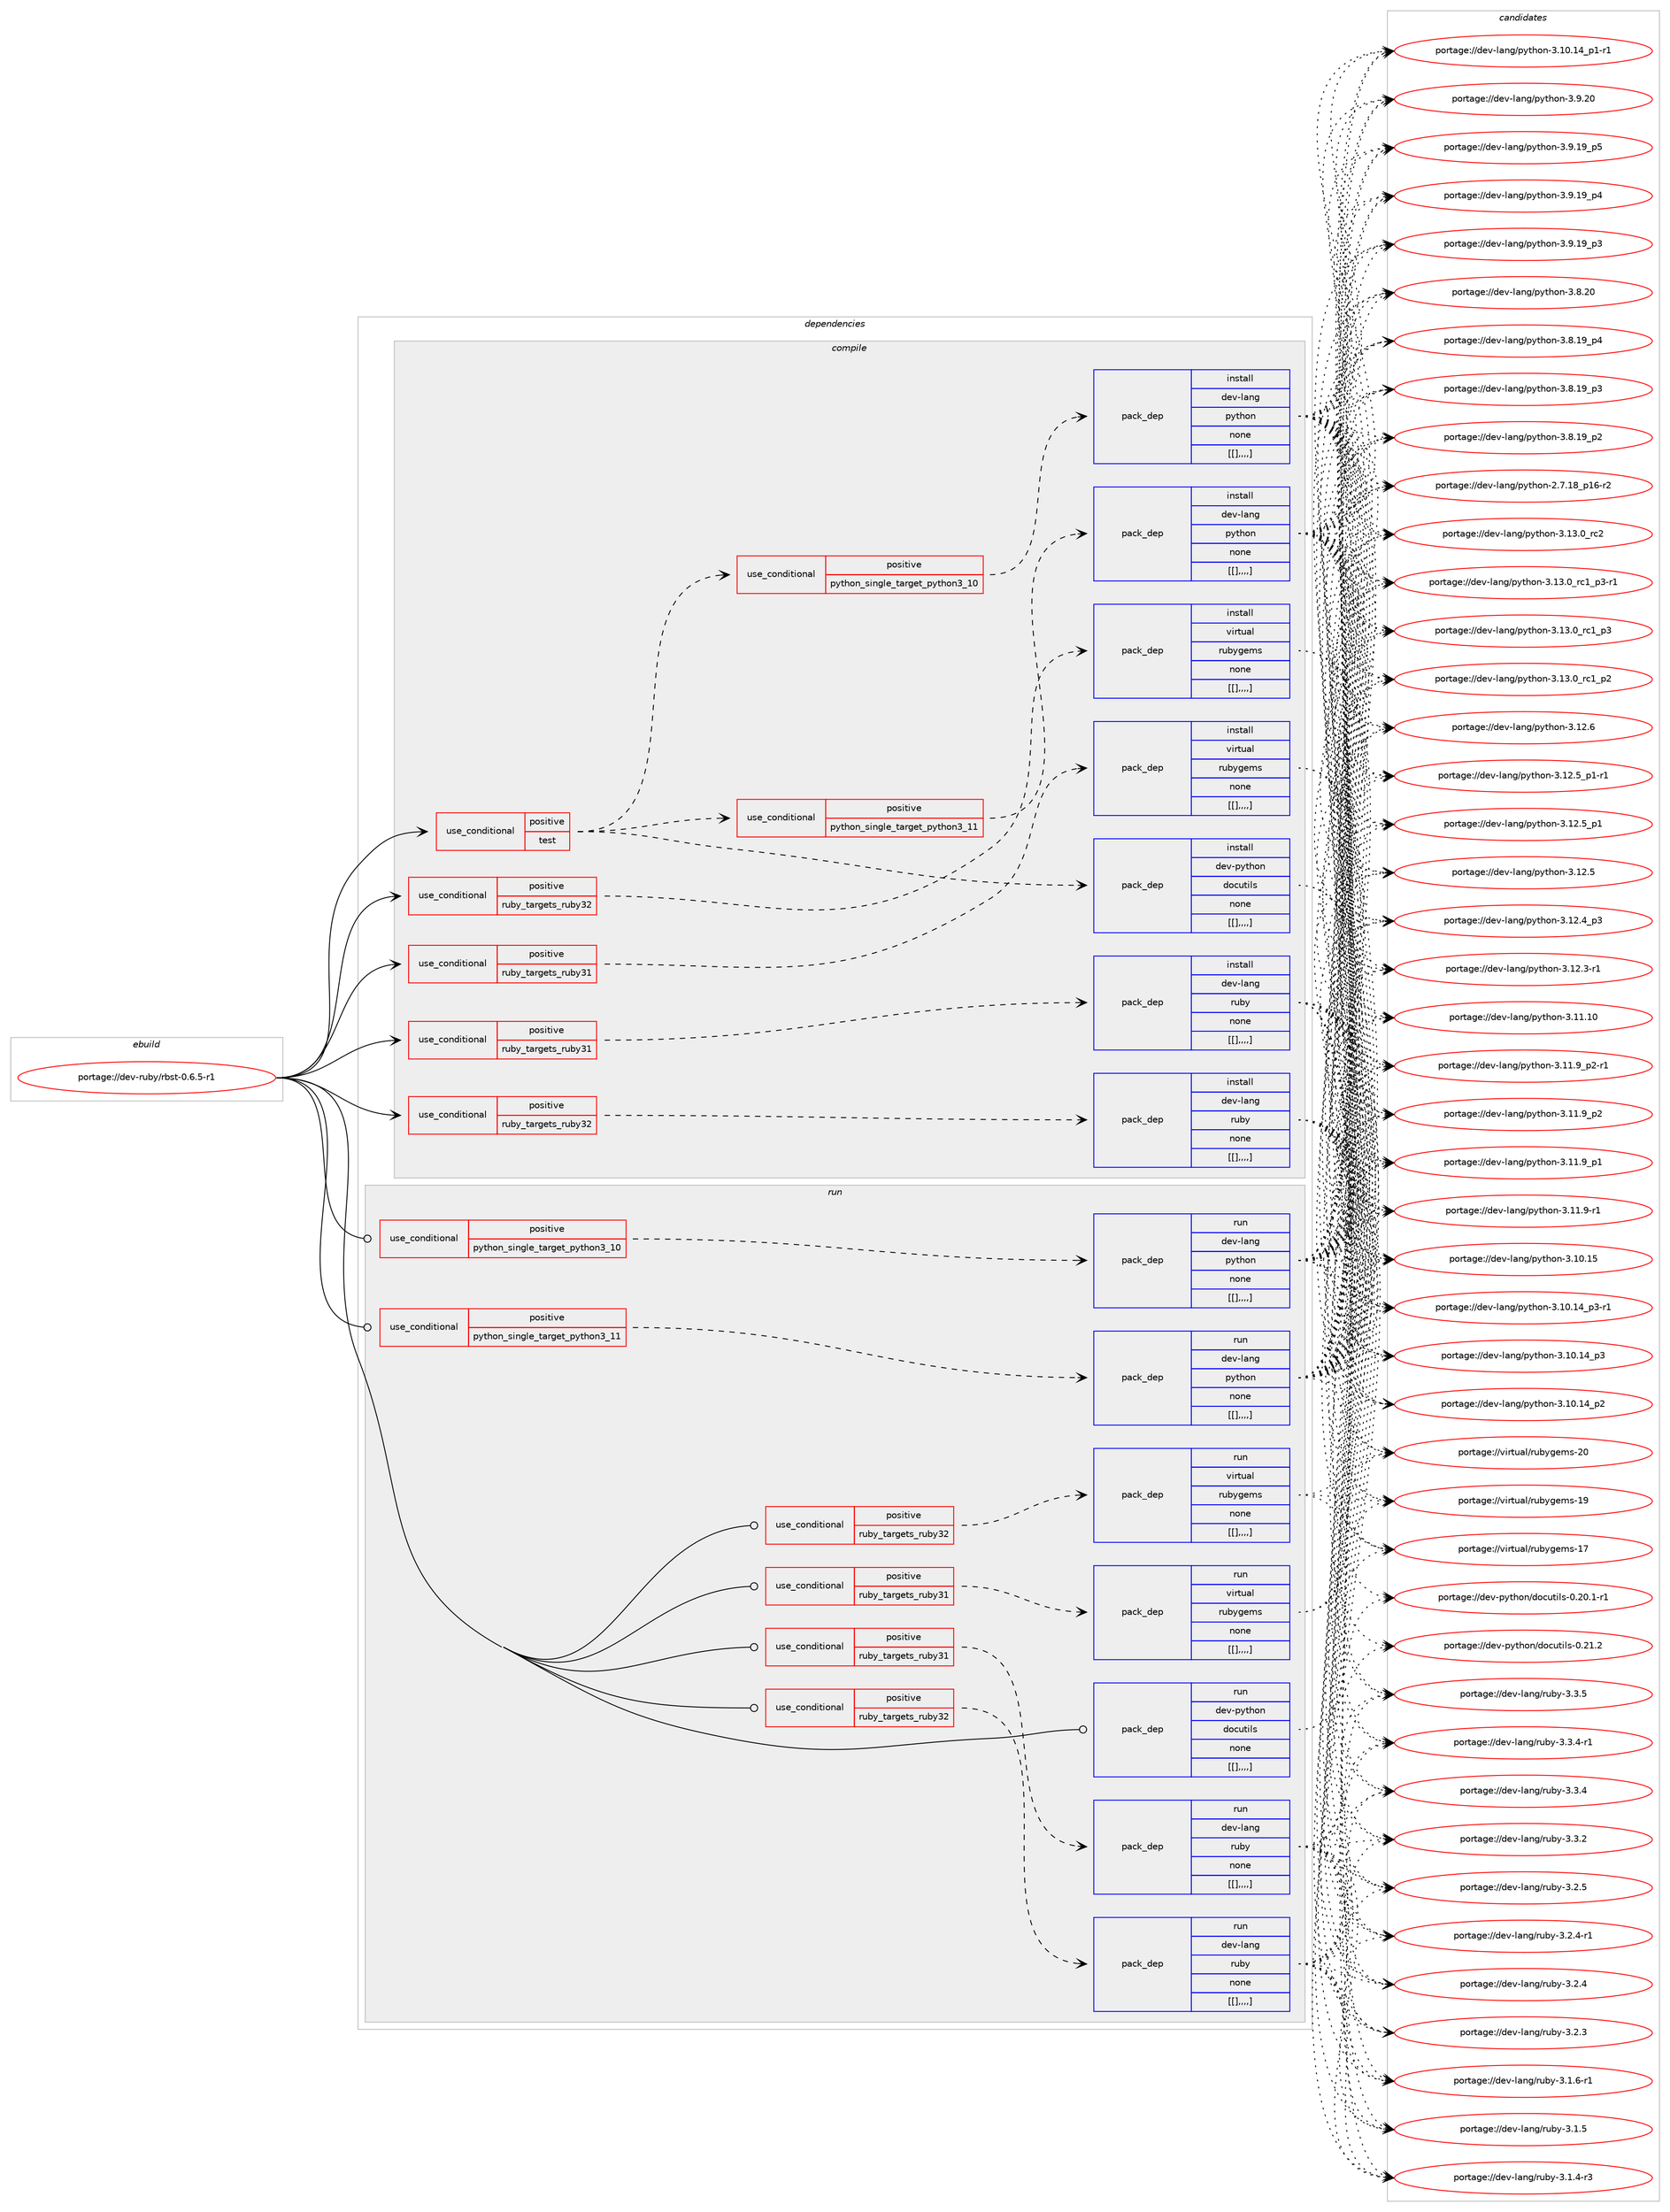 digraph prolog {

# *************
# Graph options
# *************

newrank=true;
concentrate=true;
compound=true;
graph [rankdir=LR,fontname=Helvetica,fontsize=10,ranksep=1.5];#, ranksep=2.5, nodesep=0.2];
edge  [arrowhead=vee];
node  [fontname=Helvetica,fontsize=10];

# **********
# The ebuild
# **********

subgraph cluster_leftcol {
color=gray;
label=<<i>ebuild</i>>;
id [label="portage://dev-ruby/rbst-0.6.5-r1", color=red, width=4, href="../dev-ruby/rbst-0.6.5-r1.svg"];
}

# ****************
# The dependencies
# ****************

subgraph cluster_midcol {
color=gray;
label=<<i>dependencies</i>>;
subgraph cluster_compile {
fillcolor="#eeeeee";
style=filled;
label=<<i>compile</i>>;
subgraph cond55450 {
dependency200690 [label=<<TABLE BORDER="0" CELLBORDER="1" CELLSPACING="0" CELLPADDING="4"><TR><TD ROWSPAN="3" CELLPADDING="10">use_conditional</TD></TR><TR><TD>positive</TD></TR><TR><TD>ruby_targets_ruby31</TD></TR></TABLE>>, shape=none, color=red];
subgraph pack143890 {
dependency200691 [label=<<TABLE BORDER="0" CELLBORDER="1" CELLSPACING="0" CELLPADDING="4" WIDTH="220"><TR><TD ROWSPAN="6" CELLPADDING="30">pack_dep</TD></TR><TR><TD WIDTH="110">install</TD></TR><TR><TD>dev-lang</TD></TR><TR><TD>ruby</TD></TR><TR><TD>none</TD></TR><TR><TD>[[],,,,]</TD></TR></TABLE>>, shape=none, color=blue];
}
dependency200690:e -> dependency200691:w [weight=20,style="dashed",arrowhead="vee"];
}
id:e -> dependency200690:w [weight=20,style="solid",arrowhead="vee"];
subgraph cond55451 {
dependency200692 [label=<<TABLE BORDER="0" CELLBORDER="1" CELLSPACING="0" CELLPADDING="4"><TR><TD ROWSPAN="3" CELLPADDING="10">use_conditional</TD></TR><TR><TD>positive</TD></TR><TR><TD>ruby_targets_ruby31</TD></TR></TABLE>>, shape=none, color=red];
subgraph pack143891 {
dependency200693 [label=<<TABLE BORDER="0" CELLBORDER="1" CELLSPACING="0" CELLPADDING="4" WIDTH="220"><TR><TD ROWSPAN="6" CELLPADDING="30">pack_dep</TD></TR><TR><TD WIDTH="110">install</TD></TR><TR><TD>virtual</TD></TR><TR><TD>rubygems</TD></TR><TR><TD>none</TD></TR><TR><TD>[[],,,,]</TD></TR></TABLE>>, shape=none, color=blue];
}
dependency200692:e -> dependency200693:w [weight=20,style="dashed",arrowhead="vee"];
}
id:e -> dependency200692:w [weight=20,style="solid",arrowhead="vee"];
subgraph cond55452 {
dependency200694 [label=<<TABLE BORDER="0" CELLBORDER="1" CELLSPACING="0" CELLPADDING="4"><TR><TD ROWSPAN="3" CELLPADDING="10">use_conditional</TD></TR><TR><TD>positive</TD></TR><TR><TD>ruby_targets_ruby32</TD></TR></TABLE>>, shape=none, color=red];
subgraph pack143892 {
dependency200695 [label=<<TABLE BORDER="0" CELLBORDER="1" CELLSPACING="0" CELLPADDING="4" WIDTH="220"><TR><TD ROWSPAN="6" CELLPADDING="30">pack_dep</TD></TR><TR><TD WIDTH="110">install</TD></TR><TR><TD>dev-lang</TD></TR><TR><TD>ruby</TD></TR><TR><TD>none</TD></TR><TR><TD>[[],,,,]</TD></TR></TABLE>>, shape=none, color=blue];
}
dependency200694:e -> dependency200695:w [weight=20,style="dashed",arrowhead="vee"];
}
id:e -> dependency200694:w [weight=20,style="solid",arrowhead="vee"];
subgraph cond55453 {
dependency200696 [label=<<TABLE BORDER="0" CELLBORDER="1" CELLSPACING="0" CELLPADDING="4"><TR><TD ROWSPAN="3" CELLPADDING="10">use_conditional</TD></TR><TR><TD>positive</TD></TR><TR><TD>ruby_targets_ruby32</TD></TR></TABLE>>, shape=none, color=red];
subgraph pack143893 {
dependency200697 [label=<<TABLE BORDER="0" CELLBORDER="1" CELLSPACING="0" CELLPADDING="4" WIDTH="220"><TR><TD ROWSPAN="6" CELLPADDING="30">pack_dep</TD></TR><TR><TD WIDTH="110">install</TD></TR><TR><TD>virtual</TD></TR><TR><TD>rubygems</TD></TR><TR><TD>none</TD></TR><TR><TD>[[],,,,]</TD></TR></TABLE>>, shape=none, color=blue];
}
dependency200696:e -> dependency200697:w [weight=20,style="dashed",arrowhead="vee"];
}
id:e -> dependency200696:w [weight=20,style="solid",arrowhead="vee"];
subgraph cond55454 {
dependency200698 [label=<<TABLE BORDER="0" CELLBORDER="1" CELLSPACING="0" CELLPADDING="4"><TR><TD ROWSPAN="3" CELLPADDING="10">use_conditional</TD></TR><TR><TD>positive</TD></TR><TR><TD>test</TD></TR></TABLE>>, shape=none, color=red];
subgraph pack143894 {
dependency200699 [label=<<TABLE BORDER="0" CELLBORDER="1" CELLSPACING="0" CELLPADDING="4" WIDTH="220"><TR><TD ROWSPAN="6" CELLPADDING="30">pack_dep</TD></TR><TR><TD WIDTH="110">install</TD></TR><TR><TD>dev-python</TD></TR><TR><TD>docutils</TD></TR><TR><TD>none</TD></TR><TR><TD>[[],,,,]</TD></TR></TABLE>>, shape=none, color=blue];
}
dependency200698:e -> dependency200699:w [weight=20,style="dashed",arrowhead="vee"];
subgraph cond55455 {
dependency200700 [label=<<TABLE BORDER="0" CELLBORDER="1" CELLSPACING="0" CELLPADDING="4"><TR><TD ROWSPAN="3" CELLPADDING="10">use_conditional</TD></TR><TR><TD>positive</TD></TR><TR><TD>python_single_target_python3_10</TD></TR></TABLE>>, shape=none, color=red];
subgraph pack143895 {
dependency200701 [label=<<TABLE BORDER="0" CELLBORDER="1" CELLSPACING="0" CELLPADDING="4" WIDTH="220"><TR><TD ROWSPAN="6" CELLPADDING="30">pack_dep</TD></TR><TR><TD WIDTH="110">install</TD></TR><TR><TD>dev-lang</TD></TR><TR><TD>python</TD></TR><TR><TD>none</TD></TR><TR><TD>[[],,,,]</TD></TR></TABLE>>, shape=none, color=blue];
}
dependency200700:e -> dependency200701:w [weight=20,style="dashed",arrowhead="vee"];
}
dependency200698:e -> dependency200700:w [weight=20,style="dashed",arrowhead="vee"];
subgraph cond55456 {
dependency200702 [label=<<TABLE BORDER="0" CELLBORDER="1" CELLSPACING="0" CELLPADDING="4"><TR><TD ROWSPAN="3" CELLPADDING="10">use_conditional</TD></TR><TR><TD>positive</TD></TR><TR><TD>python_single_target_python3_11</TD></TR></TABLE>>, shape=none, color=red];
subgraph pack143896 {
dependency200703 [label=<<TABLE BORDER="0" CELLBORDER="1" CELLSPACING="0" CELLPADDING="4" WIDTH="220"><TR><TD ROWSPAN="6" CELLPADDING="30">pack_dep</TD></TR><TR><TD WIDTH="110">install</TD></TR><TR><TD>dev-lang</TD></TR><TR><TD>python</TD></TR><TR><TD>none</TD></TR><TR><TD>[[],,,,]</TD></TR></TABLE>>, shape=none, color=blue];
}
dependency200702:e -> dependency200703:w [weight=20,style="dashed",arrowhead="vee"];
}
dependency200698:e -> dependency200702:w [weight=20,style="dashed",arrowhead="vee"];
}
id:e -> dependency200698:w [weight=20,style="solid",arrowhead="vee"];
}
subgraph cluster_compileandrun {
fillcolor="#eeeeee";
style=filled;
label=<<i>compile and run</i>>;
}
subgraph cluster_run {
fillcolor="#eeeeee";
style=filled;
label=<<i>run</i>>;
subgraph cond55457 {
dependency200704 [label=<<TABLE BORDER="0" CELLBORDER="1" CELLSPACING="0" CELLPADDING="4"><TR><TD ROWSPAN="3" CELLPADDING="10">use_conditional</TD></TR><TR><TD>positive</TD></TR><TR><TD>python_single_target_python3_10</TD></TR></TABLE>>, shape=none, color=red];
subgraph pack143897 {
dependency200705 [label=<<TABLE BORDER="0" CELLBORDER="1" CELLSPACING="0" CELLPADDING="4" WIDTH="220"><TR><TD ROWSPAN="6" CELLPADDING="30">pack_dep</TD></TR><TR><TD WIDTH="110">run</TD></TR><TR><TD>dev-lang</TD></TR><TR><TD>python</TD></TR><TR><TD>none</TD></TR><TR><TD>[[],,,,]</TD></TR></TABLE>>, shape=none, color=blue];
}
dependency200704:e -> dependency200705:w [weight=20,style="dashed",arrowhead="vee"];
}
id:e -> dependency200704:w [weight=20,style="solid",arrowhead="odot"];
subgraph cond55458 {
dependency200706 [label=<<TABLE BORDER="0" CELLBORDER="1" CELLSPACING="0" CELLPADDING="4"><TR><TD ROWSPAN="3" CELLPADDING="10">use_conditional</TD></TR><TR><TD>positive</TD></TR><TR><TD>python_single_target_python3_11</TD></TR></TABLE>>, shape=none, color=red];
subgraph pack143898 {
dependency200707 [label=<<TABLE BORDER="0" CELLBORDER="1" CELLSPACING="0" CELLPADDING="4" WIDTH="220"><TR><TD ROWSPAN="6" CELLPADDING="30">pack_dep</TD></TR><TR><TD WIDTH="110">run</TD></TR><TR><TD>dev-lang</TD></TR><TR><TD>python</TD></TR><TR><TD>none</TD></TR><TR><TD>[[],,,,]</TD></TR></TABLE>>, shape=none, color=blue];
}
dependency200706:e -> dependency200707:w [weight=20,style="dashed",arrowhead="vee"];
}
id:e -> dependency200706:w [weight=20,style="solid",arrowhead="odot"];
subgraph cond55459 {
dependency200708 [label=<<TABLE BORDER="0" CELLBORDER="1" CELLSPACING="0" CELLPADDING="4"><TR><TD ROWSPAN="3" CELLPADDING="10">use_conditional</TD></TR><TR><TD>positive</TD></TR><TR><TD>ruby_targets_ruby31</TD></TR></TABLE>>, shape=none, color=red];
subgraph pack143899 {
dependency200709 [label=<<TABLE BORDER="0" CELLBORDER="1" CELLSPACING="0" CELLPADDING="4" WIDTH="220"><TR><TD ROWSPAN="6" CELLPADDING="30">pack_dep</TD></TR><TR><TD WIDTH="110">run</TD></TR><TR><TD>dev-lang</TD></TR><TR><TD>ruby</TD></TR><TR><TD>none</TD></TR><TR><TD>[[],,,,]</TD></TR></TABLE>>, shape=none, color=blue];
}
dependency200708:e -> dependency200709:w [weight=20,style="dashed",arrowhead="vee"];
}
id:e -> dependency200708:w [weight=20,style="solid",arrowhead="odot"];
subgraph cond55460 {
dependency200710 [label=<<TABLE BORDER="0" CELLBORDER="1" CELLSPACING="0" CELLPADDING="4"><TR><TD ROWSPAN="3" CELLPADDING="10">use_conditional</TD></TR><TR><TD>positive</TD></TR><TR><TD>ruby_targets_ruby31</TD></TR></TABLE>>, shape=none, color=red];
subgraph pack143900 {
dependency200711 [label=<<TABLE BORDER="0" CELLBORDER="1" CELLSPACING="0" CELLPADDING="4" WIDTH="220"><TR><TD ROWSPAN="6" CELLPADDING="30">pack_dep</TD></TR><TR><TD WIDTH="110">run</TD></TR><TR><TD>virtual</TD></TR><TR><TD>rubygems</TD></TR><TR><TD>none</TD></TR><TR><TD>[[],,,,]</TD></TR></TABLE>>, shape=none, color=blue];
}
dependency200710:e -> dependency200711:w [weight=20,style="dashed",arrowhead="vee"];
}
id:e -> dependency200710:w [weight=20,style="solid",arrowhead="odot"];
subgraph cond55461 {
dependency200712 [label=<<TABLE BORDER="0" CELLBORDER="1" CELLSPACING="0" CELLPADDING="4"><TR><TD ROWSPAN="3" CELLPADDING="10">use_conditional</TD></TR><TR><TD>positive</TD></TR><TR><TD>ruby_targets_ruby32</TD></TR></TABLE>>, shape=none, color=red];
subgraph pack143901 {
dependency200713 [label=<<TABLE BORDER="0" CELLBORDER="1" CELLSPACING="0" CELLPADDING="4" WIDTH="220"><TR><TD ROWSPAN="6" CELLPADDING="30">pack_dep</TD></TR><TR><TD WIDTH="110">run</TD></TR><TR><TD>dev-lang</TD></TR><TR><TD>ruby</TD></TR><TR><TD>none</TD></TR><TR><TD>[[],,,,]</TD></TR></TABLE>>, shape=none, color=blue];
}
dependency200712:e -> dependency200713:w [weight=20,style="dashed",arrowhead="vee"];
}
id:e -> dependency200712:w [weight=20,style="solid",arrowhead="odot"];
subgraph cond55462 {
dependency200714 [label=<<TABLE BORDER="0" CELLBORDER="1" CELLSPACING="0" CELLPADDING="4"><TR><TD ROWSPAN="3" CELLPADDING="10">use_conditional</TD></TR><TR><TD>positive</TD></TR><TR><TD>ruby_targets_ruby32</TD></TR></TABLE>>, shape=none, color=red];
subgraph pack143902 {
dependency200715 [label=<<TABLE BORDER="0" CELLBORDER="1" CELLSPACING="0" CELLPADDING="4" WIDTH="220"><TR><TD ROWSPAN="6" CELLPADDING="30">pack_dep</TD></TR><TR><TD WIDTH="110">run</TD></TR><TR><TD>virtual</TD></TR><TR><TD>rubygems</TD></TR><TR><TD>none</TD></TR><TR><TD>[[],,,,]</TD></TR></TABLE>>, shape=none, color=blue];
}
dependency200714:e -> dependency200715:w [weight=20,style="dashed",arrowhead="vee"];
}
id:e -> dependency200714:w [weight=20,style="solid",arrowhead="odot"];
subgraph pack143903 {
dependency200716 [label=<<TABLE BORDER="0" CELLBORDER="1" CELLSPACING="0" CELLPADDING="4" WIDTH="220"><TR><TD ROWSPAN="6" CELLPADDING="30">pack_dep</TD></TR><TR><TD WIDTH="110">run</TD></TR><TR><TD>dev-python</TD></TR><TR><TD>docutils</TD></TR><TR><TD>none</TD></TR><TR><TD>[[],,,,]</TD></TR></TABLE>>, shape=none, color=blue];
}
id:e -> dependency200716:w [weight=20,style="solid",arrowhead="odot"];
}
}

# **************
# The candidates
# **************

subgraph cluster_choices {
rank=same;
color=gray;
label=<<i>candidates</i>>;

subgraph choice143890 {
color=black;
nodesep=1;
choice10010111845108971101034711411798121455146514653 [label="portage://dev-lang/ruby-3.3.5", color=red, width=4,href="../dev-lang/ruby-3.3.5.svg"];
choice100101118451089711010347114117981214551465146524511449 [label="portage://dev-lang/ruby-3.3.4-r1", color=red, width=4,href="../dev-lang/ruby-3.3.4-r1.svg"];
choice10010111845108971101034711411798121455146514652 [label="portage://dev-lang/ruby-3.3.4", color=red, width=4,href="../dev-lang/ruby-3.3.4.svg"];
choice10010111845108971101034711411798121455146514650 [label="portage://dev-lang/ruby-3.3.2", color=red, width=4,href="../dev-lang/ruby-3.3.2.svg"];
choice10010111845108971101034711411798121455146504653 [label="portage://dev-lang/ruby-3.2.5", color=red, width=4,href="../dev-lang/ruby-3.2.5.svg"];
choice100101118451089711010347114117981214551465046524511449 [label="portage://dev-lang/ruby-3.2.4-r1", color=red, width=4,href="../dev-lang/ruby-3.2.4-r1.svg"];
choice10010111845108971101034711411798121455146504652 [label="portage://dev-lang/ruby-3.2.4", color=red, width=4,href="../dev-lang/ruby-3.2.4.svg"];
choice10010111845108971101034711411798121455146504651 [label="portage://dev-lang/ruby-3.2.3", color=red, width=4,href="../dev-lang/ruby-3.2.3.svg"];
choice100101118451089711010347114117981214551464946544511449 [label="portage://dev-lang/ruby-3.1.6-r1", color=red, width=4,href="../dev-lang/ruby-3.1.6-r1.svg"];
choice10010111845108971101034711411798121455146494653 [label="portage://dev-lang/ruby-3.1.5", color=red, width=4,href="../dev-lang/ruby-3.1.5.svg"];
choice100101118451089711010347114117981214551464946524511451 [label="portage://dev-lang/ruby-3.1.4-r3", color=red, width=4,href="../dev-lang/ruby-3.1.4-r3.svg"];
dependency200691:e -> choice10010111845108971101034711411798121455146514653:w [style=dotted,weight="100"];
dependency200691:e -> choice100101118451089711010347114117981214551465146524511449:w [style=dotted,weight="100"];
dependency200691:e -> choice10010111845108971101034711411798121455146514652:w [style=dotted,weight="100"];
dependency200691:e -> choice10010111845108971101034711411798121455146514650:w [style=dotted,weight="100"];
dependency200691:e -> choice10010111845108971101034711411798121455146504653:w [style=dotted,weight="100"];
dependency200691:e -> choice100101118451089711010347114117981214551465046524511449:w [style=dotted,weight="100"];
dependency200691:e -> choice10010111845108971101034711411798121455146504652:w [style=dotted,weight="100"];
dependency200691:e -> choice10010111845108971101034711411798121455146504651:w [style=dotted,weight="100"];
dependency200691:e -> choice100101118451089711010347114117981214551464946544511449:w [style=dotted,weight="100"];
dependency200691:e -> choice10010111845108971101034711411798121455146494653:w [style=dotted,weight="100"];
dependency200691:e -> choice100101118451089711010347114117981214551464946524511451:w [style=dotted,weight="100"];
}
subgraph choice143891 {
color=black;
nodesep=1;
choice118105114116117971084711411798121103101109115455048 [label="portage://virtual/rubygems-20", color=red, width=4,href="../virtual/rubygems-20.svg"];
choice118105114116117971084711411798121103101109115454957 [label="portage://virtual/rubygems-19", color=red, width=4,href="../virtual/rubygems-19.svg"];
choice118105114116117971084711411798121103101109115454955 [label="portage://virtual/rubygems-17", color=red, width=4,href="../virtual/rubygems-17.svg"];
dependency200693:e -> choice118105114116117971084711411798121103101109115455048:w [style=dotted,weight="100"];
dependency200693:e -> choice118105114116117971084711411798121103101109115454957:w [style=dotted,weight="100"];
dependency200693:e -> choice118105114116117971084711411798121103101109115454955:w [style=dotted,weight="100"];
}
subgraph choice143892 {
color=black;
nodesep=1;
choice10010111845108971101034711411798121455146514653 [label="portage://dev-lang/ruby-3.3.5", color=red, width=4,href="../dev-lang/ruby-3.3.5.svg"];
choice100101118451089711010347114117981214551465146524511449 [label="portage://dev-lang/ruby-3.3.4-r1", color=red, width=4,href="../dev-lang/ruby-3.3.4-r1.svg"];
choice10010111845108971101034711411798121455146514652 [label="portage://dev-lang/ruby-3.3.4", color=red, width=4,href="../dev-lang/ruby-3.3.4.svg"];
choice10010111845108971101034711411798121455146514650 [label="portage://dev-lang/ruby-3.3.2", color=red, width=4,href="../dev-lang/ruby-3.3.2.svg"];
choice10010111845108971101034711411798121455146504653 [label="portage://dev-lang/ruby-3.2.5", color=red, width=4,href="../dev-lang/ruby-3.2.5.svg"];
choice100101118451089711010347114117981214551465046524511449 [label="portage://dev-lang/ruby-3.2.4-r1", color=red, width=4,href="../dev-lang/ruby-3.2.4-r1.svg"];
choice10010111845108971101034711411798121455146504652 [label="portage://dev-lang/ruby-3.2.4", color=red, width=4,href="../dev-lang/ruby-3.2.4.svg"];
choice10010111845108971101034711411798121455146504651 [label="portage://dev-lang/ruby-3.2.3", color=red, width=4,href="../dev-lang/ruby-3.2.3.svg"];
choice100101118451089711010347114117981214551464946544511449 [label="portage://dev-lang/ruby-3.1.6-r1", color=red, width=4,href="../dev-lang/ruby-3.1.6-r1.svg"];
choice10010111845108971101034711411798121455146494653 [label="portage://dev-lang/ruby-3.1.5", color=red, width=4,href="../dev-lang/ruby-3.1.5.svg"];
choice100101118451089711010347114117981214551464946524511451 [label="portage://dev-lang/ruby-3.1.4-r3", color=red, width=4,href="../dev-lang/ruby-3.1.4-r3.svg"];
dependency200695:e -> choice10010111845108971101034711411798121455146514653:w [style=dotted,weight="100"];
dependency200695:e -> choice100101118451089711010347114117981214551465146524511449:w [style=dotted,weight="100"];
dependency200695:e -> choice10010111845108971101034711411798121455146514652:w [style=dotted,weight="100"];
dependency200695:e -> choice10010111845108971101034711411798121455146514650:w [style=dotted,weight="100"];
dependency200695:e -> choice10010111845108971101034711411798121455146504653:w [style=dotted,weight="100"];
dependency200695:e -> choice100101118451089711010347114117981214551465046524511449:w [style=dotted,weight="100"];
dependency200695:e -> choice10010111845108971101034711411798121455146504652:w [style=dotted,weight="100"];
dependency200695:e -> choice10010111845108971101034711411798121455146504651:w [style=dotted,weight="100"];
dependency200695:e -> choice100101118451089711010347114117981214551464946544511449:w [style=dotted,weight="100"];
dependency200695:e -> choice10010111845108971101034711411798121455146494653:w [style=dotted,weight="100"];
dependency200695:e -> choice100101118451089711010347114117981214551464946524511451:w [style=dotted,weight="100"];
}
subgraph choice143893 {
color=black;
nodesep=1;
choice118105114116117971084711411798121103101109115455048 [label="portage://virtual/rubygems-20", color=red, width=4,href="../virtual/rubygems-20.svg"];
choice118105114116117971084711411798121103101109115454957 [label="portage://virtual/rubygems-19", color=red, width=4,href="../virtual/rubygems-19.svg"];
choice118105114116117971084711411798121103101109115454955 [label="portage://virtual/rubygems-17", color=red, width=4,href="../virtual/rubygems-17.svg"];
dependency200697:e -> choice118105114116117971084711411798121103101109115455048:w [style=dotted,weight="100"];
dependency200697:e -> choice118105114116117971084711411798121103101109115454957:w [style=dotted,weight="100"];
dependency200697:e -> choice118105114116117971084711411798121103101109115454955:w [style=dotted,weight="100"];
}
subgraph choice143894 {
color=black;
nodesep=1;
choice10010111845112121116104111110471001119911711610510811545484650494650 [label="portage://dev-python/docutils-0.21.2", color=red, width=4,href="../dev-python/docutils-0.21.2.svg"];
choice100101118451121211161041111104710011199117116105108115454846504846494511449 [label="portage://dev-python/docutils-0.20.1-r1", color=red, width=4,href="../dev-python/docutils-0.20.1-r1.svg"];
dependency200699:e -> choice10010111845112121116104111110471001119911711610510811545484650494650:w [style=dotted,weight="100"];
dependency200699:e -> choice100101118451121211161041111104710011199117116105108115454846504846494511449:w [style=dotted,weight="100"];
}
subgraph choice143895 {
color=black;
nodesep=1;
choice10010111845108971101034711212111610411111045514649514648951149950 [label="portage://dev-lang/python-3.13.0_rc2", color=red, width=4,href="../dev-lang/python-3.13.0_rc2.svg"];
choice1001011184510897110103471121211161041111104551464951464895114994995112514511449 [label="portage://dev-lang/python-3.13.0_rc1_p3-r1", color=red, width=4,href="../dev-lang/python-3.13.0_rc1_p3-r1.svg"];
choice100101118451089711010347112121116104111110455146495146489511499499511251 [label="portage://dev-lang/python-3.13.0_rc1_p3", color=red, width=4,href="../dev-lang/python-3.13.0_rc1_p3.svg"];
choice100101118451089711010347112121116104111110455146495146489511499499511250 [label="portage://dev-lang/python-3.13.0_rc1_p2", color=red, width=4,href="../dev-lang/python-3.13.0_rc1_p2.svg"];
choice10010111845108971101034711212111610411111045514649504654 [label="portage://dev-lang/python-3.12.6", color=red, width=4,href="../dev-lang/python-3.12.6.svg"];
choice1001011184510897110103471121211161041111104551464950465395112494511449 [label="portage://dev-lang/python-3.12.5_p1-r1", color=red, width=4,href="../dev-lang/python-3.12.5_p1-r1.svg"];
choice100101118451089711010347112121116104111110455146495046539511249 [label="portage://dev-lang/python-3.12.5_p1", color=red, width=4,href="../dev-lang/python-3.12.5_p1.svg"];
choice10010111845108971101034711212111610411111045514649504653 [label="portage://dev-lang/python-3.12.5", color=red, width=4,href="../dev-lang/python-3.12.5.svg"];
choice100101118451089711010347112121116104111110455146495046529511251 [label="portage://dev-lang/python-3.12.4_p3", color=red, width=4,href="../dev-lang/python-3.12.4_p3.svg"];
choice100101118451089711010347112121116104111110455146495046514511449 [label="portage://dev-lang/python-3.12.3-r1", color=red, width=4,href="../dev-lang/python-3.12.3-r1.svg"];
choice1001011184510897110103471121211161041111104551464949464948 [label="portage://dev-lang/python-3.11.10", color=red, width=4,href="../dev-lang/python-3.11.10.svg"];
choice1001011184510897110103471121211161041111104551464949465795112504511449 [label="portage://dev-lang/python-3.11.9_p2-r1", color=red, width=4,href="../dev-lang/python-3.11.9_p2-r1.svg"];
choice100101118451089711010347112121116104111110455146494946579511250 [label="portage://dev-lang/python-3.11.9_p2", color=red, width=4,href="../dev-lang/python-3.11.9_p2.svg"];
choice100101118451089711010347112121116104111110455146494946579511249 [label="portage://dev-lang/python-3.11.9_p1", color=red, width=4,href="../dev-lang/python-3.11.9_p1.svg"];
choice100101118451089711010347112121116104111110455146494946574511449 [label="portage://dev-lang/python-3.11.9-r1", color=red, width=4,href="../dev-lang/python-3.11.9-r1.svg"];
choice1001011184510897110103471121211161041111104551464948464953 [label="portage://dev-lang/python-3.10.15", color=red, width=4,href="../dev-lang/python-3.10.15.svg"];
choice100101118451089711010347112121116104111110455146494846495295112514511449 [label="portage://dev-lang/python-3.10.14_p3-r1", color=red, width=4,href="../dev-lang/python-3.10.14_p3-r1.svg"];
choice10010111845108971101034711212111610411111045514649484649529511251 [label="portage://dev-lang/python-3.10.14_p3", color=red, width=4,href="../dev-lang/python-3.10.14_p3.svg"];
choice10010111845108971101034711212111610411111045514649484649529511250 [label="portage://dev-lang/python-3.10.14_p2", color=red, width=4,href="../dev-lang/python-3.10.14_p2.svg"];
choice100101118451089711010347112121116104111110455146494846495295112494511449 [label="portage://dev-lang/python-3.10.14_p1-r1", color=red, width=4,href="../dev-lang/python-3.10.14_p1-r1.svg"];
choice10010111845108971101034711212111610411111045514657465048 [label="portage://dev-lang/python-3.9.20", color=red, width=4,href="../dev-lang/python-3.9.20.svg"];
choice100101118451089711010347112121116104111110455146574649579511253 [label="portage://dev-lang/python-3.9.19_p5", color=red, width=4,href="../dev-lang/python-3.9.19_p5.svg"];
choice100101118451089711010347112121116104111110455146574649579511252 [label="portage://dev-lang/python-3.9.19_p4", color=red, width=4,href="../dev-lang/python-3.9.19_p4.svg"];
choice100101118451089711010347112121116104111110455146574649579511251 [label="portage://dev-lang/python-3.9.19_p3", color=red, width=4,href="../dev-lang/python-3.9.19_p3.svg"];
choice10010111845108971101034711212111610411111045514656465048 [label="portage://dev-lang/python-3.8.20", color=red, width=4,href="../dev-lang/python-3.8.20.svg"];
choice100101118451089711010347112121116104111110455146564649579511252 [label="portage://dev-lang/python-3.8.19_p4", color=red, width=4,href="../dev-lang/python-3.8.19_p4.svg"];
choice100101118451089711010347112121116104111110455146564649579511251 [label="portage://dev-lang/python-3.8.19_p3", color=red, width=4,href="../dev-lang/python-3.8.19_p3.svg"];
choice100101118451089711010347112121116104111110455146564649579511250 [label="portage://dev-lang/python-3.8.19_p2", color=red, width=4,href="../dev-lang/python-3.8.19_p2.svg"];
choice100101118451089711010347112121116104111110455046554649569511249544511450 [label="portage://dev-lang/python-2.7.18_p16-r2", color=red, width=4,href="../dev-lang/python-2.7.18_p16-r2.svg"];
dependency200701:e -> choice10010111845108971101034711212111610411111045514649514648951149950:w [style=dotted,weight="100"];
dependency200701:e -> choice1001011184510897110103471121211161041111104551464951464895114994995112514511449:w [style=dotted,weight="100"];
dependency200701:e -> choice100101118451089711010347112121116104111110455146495146489511499499511251:w [style=dotted,weight="100"];
dependency200701:e -> choice100101118451089711010347112121116104111110455146495146489511499499511250:w [style=dotted,weight="100"];
dependency200701:e -> choice10010111845108971101034711212111610411111045514649504654:w [style=dotted,weight="100"];
dependency200701:e -> choice1001011184510897110103471121211161041111104551464950465395112494511449:w [style=dotted,weight="100"];
dependency200701:e -> choice100101118451089711010347112121116104111110455146495046539511249:w [style=dotted,weight="100"];
dependency200701:e -> choice10010111845108971101034711212111610411111045514649504653:w [style=dotted,weight="100"];
dependency200701:e -> choice100101118451089711010347112121116104111110455146495046529511251:w [style=dotted,weight="100"];
dependency200701:e -> choice100101118451089711010347112121116104111110455146495046514511449:w [style=dotted,weight="100"];
dependency200701:e -> choice1001011184510897110103471121211161041111104551464949464948:w [style=dotted,weight="100"];
dependency200701:e -> choice1001011184510897110103471121211161041111104551464949465795112504511449:w [style=dotted,weight="100"];
dependency200701:e -> choice100101118451089711010347112121116104111110455146494946579511250:w [style=dotted,weight="100"];
dependency200701:e -> choice100101118451089711010347112121116104111110455146494946579511249:w [style=dotted,weight="100"];
dependency200701:e -> choice100101118451089711010347112121116104111110455146494946574511449:w [style=dotted,weight="100"];
dependency200701:e -> choice1001011184510897110103471121211161041111104551464948464953:w [style=dotted,weight="100"];
dependency200701:e -> choice100101118451089711010347112121116104111110455146494846495295112514511449:w [style=dotted,weight="100"];
dependency200701:e -> choice10010111845108971101034711212111610411111045514649484649529511251:w [style=dotted,weight="100"];
dependency200701:e -> choice10010111845108971101034711212111610411111045514649484649529511250:w [style=dotted,weight="100"];
dependency200701:e -> choice100101118451089711010347112121116104111110455146494846495295112494511449:w [style=dotted,weight="100"];
dependency200701:e -> choice10010111845108971101034711212111610411111045514657465048:w [style=dotted,weight="100"];
dependency200701:e -> choice100101118451089711010347112121116104111110455146574649579511253:w [style=dotted,weight="100"];
dependency200701:e -> choice100101118451089711010347112121116104111110455146574649579511252:w [style=dotted,weight="100"];
dependency200701:e -> choice100101118451089711010347112121116104111110455146574649579511251:w [style=dotted,weight="100"];
dependency200701:e -> choice10010111845108971101034711212111610411111045514656465048:w [style=dotted,weight="100"];
dependency200701:e -> choice100101118451089711010347112121116104111110455146564649579511252:w [style=dotted,weight="100"];
dependency200701:e -> choice100101118451089711010347112121116104111110455146564649579511251:w [style=dotted,weight="100"];
dependency200701:e -> choice100101118451089711010347112121116104111110455146564649579511250:w [style=dotted,weight="100"];
dependency200701:e -> choice100101118451089711010347112121116104111110455046554649569511249544511450:w [style=dotted,weight="100"];
}
subgraph choice143896 {
color=black;
nodesep=1;
choice10010111845108971101034711212111610411111045514649514648951149950 [label="portage://dev-lang/python-3.13.0_rc2", color=red, width=4,href="../dev-lang/python-3.13.0_rc2.svg"];
choice1001011184510897110103471121211161041111104551464951464895114994995112514511449 [label="portage://dev-lang/python-3.13.0_rc1_p3-r1", color=red, width=4,href="../dev-lang/python-3.13.0_rc1_p3-r1.svg"];
choice100101118451089711010347112121116104111110455146495146489511499499511251 [label="portage://dev-lang/python-3.13.0_rc1_p3", color=red, width=4,href="../dev-lang/python-3.13.0_rc1_p3.svg"];
choice100101118451089711010347112121116104111110455146495146489511499499511250 [label="portage://dev-lang/python-3.13.0_rc1_p2", color=red, width=4,href="../dev-lang/python-3.13.0_rc1_p2.svg"];
choice10010111845108971101034711212111610411111045514649504654 [label="portage://dev-lang/python-3.12.6", color=red, width=4,href="../dev-lang/python-3.12.6.svg"];
choice1001011184510897110103471121211161041111104551464950465395112494511449 [label="portage://dev-lang/python-3.12.5_p1-r1", color=red, width=4,href="../dev-lang/python-3.12.5_p1-r1.svg"];
choice100101118451089711010347112121116104111110455146495046539511249 [label="portage://dev-lang/python-3.12.5_p1", color=red, width=4,href="../dev-lang/python-3.12.5_p1.svg"];
choice10010111845108971101034711212111610411111045514649504653 [label="portage://dev-lang/python-3.12.5", color=red, width=4,href="../dev-lang/python-3.12.5.svg"];
choice100101118451089711010347112121116104111110455146495046529511251 [label="portage://dev-lang/python-3.12.4_p3", color=red, width=4,href="../dev-lang/python-3.12.4_p3.svg"];
choice100101118451089711010347112121116104111110455146495046514511449 [label="portage://dev-lang/python-3.12.3-r1", color=red, width=4,href="../dev-lang/python-3.12.3-r1.svg"];
choice1001011184510897110103471121211161041111104551464949464948 [label="portage://dev-lang/python-3.11.10", color=red, width=4,href="../dev-lang/python-3.11.10.svg"];
choice1001011184510897110103471121211161041111104551464949465795112504511449 [label="portage://dev-lang/python-3.11.9_p2-r1", color=red, width=4,href="../dev-lang/python-3.11.9_p2-r1.svg"];
choice100101118451089711010347112121116104111110455146494946579511250 [label="portage://dev-lang/python-3.11.9_p2", color=red, width=4,href="../dev-lang/python-3.11.9_p2.svg"];
choice100101118451089711010347112121116104111110455146494946579511249 [label="portage://dev-lang/python-3.11.9_p1", color=red, width=4,href="../dev-lang/python-3.11.9_p1.svg"];
choice100101118451089711010347112121116104111110455146494946574511449 [label="portage://dev-lang/python-3.11.9-r1", color=red, width=4,href="../dev-lang/python-3.11.9-r1.svg"];
choice1001011184510897110103471121211161041111104551464948464953 [label="portage://dev-lang/python-3.10.15", color=red, width=4,href="../dev-lang/python-3.10.15.svg"];
choice100101118451089711010347112121116104111110455146494846495295112514511449 [label="portage://dev-lang/python-3.10.14_p3-r1", color=red, width=4,href="../dev-lang/python-3.10.14_p3-r1.svg"];
choice10010111845108971101034711212111610411111045514649484649529511251 [label="portage://dev-lang/python-3.10.14_p3", color=red, width=4,href="../dev-lang/python-3.10.14_p3.svg"];
choice10010111845108971101034711212111610411111045514649484649529511250 [label="portage://dev-lang/python-3.10.14_p2", color=red, width=4,href="../dev-lang/python-3.10.14_p2.svg"];
choice100101118451089711010347112121116104111110455146494846495295112494511449 [label="portage://dev-lang/python-3.10.14_p1-r1", color=red, width=4,href="../dev-lang/python-3.10.14_p1-r1.svg"];
choice10010111845108971101034711212111610411111045514657465048 [label="portage://dev-lang/python-3.9.20", color=red, width=4,href="../dev-lang/python-3.9.20.svg"];
choice100101118451089711010347112121116104111110455146574649579511253 [label="portage://dev-lang/python-3.9.19_p5", color=red, width=4,href="../dev-lang/python-3.9.19_p5.svg"];
choice100101118451089711010347112121116104111110455146574649579511252 [label="portage://dev-lang/python-3.9.19_p4", color=red, width=4,href="../dev-lang/python-3.9.19_p4.svg"];
choice100101118451089711010347112121116104111110455146574649579511251 [label="portage://dev-lang/python-3.9.19_p3", color=red, width=4,href="../dev-lang/python-3.9.19_p3.svg"];
choice10010111845108971101034711212111610411111045514656465048 [label="portage://dev-lang/python-3.8.20", color=red, width=4,href="../dev-lang/python-3.8.20.svg"];
choice100101118451089711010347112121116104111110455146564649579511252 [label="portage://dev-lang/python-3.8.19_p4", color=red, width=4,href="../dev-lang/python-3.8.19_p4.svg"];
choice100101118451089711010347112121116104111110455146564649579511251 [label="portage://dev-lang/python-3.8.19_p3", color=red, width=4,href="../dev-lang/python-3.8.19_p3.svg"];
choice100101118451089711010347112121116104111110455146564649579511250 [label="portage://dev-lang/python-3.8.19_p2", color=red, width=4,href="../dev-lang/python-3.8.19_p2.svg"];
choice100101118451089711010347112121116104111110455046554649569511249544511450 [label="portage://dev-lang/python-2.7.18_p16-r2", color=red, width=4,href="../dev-lang/python-2.7.18_p16-r2.svg"];
dependency200703:e -> choice10010111845108971101034711212111610411111045514649514648951149950:w [style=dotted,weight="100"];
dependency200703:e -> choice1001011184510897110103471121211161041111104551464951464895114994995112514511449:w [style=dotted,weight="100"];
dependency200703:e -> choice100101118451089711010347112121116104111110455146495146489511499499511251:w [style=dotted,weight="100"];
dependency200703:e -> choice100101118451089711010347112121116104111110455146495146489511499499511250:w [style=dotted,weight="100"];
dependency200703:e -> choice10010111845108971101034711212111610411111045514649504654:w [style=dotted,weight="100"];
dependency200703:e -> choice1001011184510897110103471121211161041111104551464950465395112494511449:w [style=dotted,weight="100"];
dependency200703:e -> choice100101118451089711010347112121116104111110455146495046539511249:w [style=dotted,weight="100"];
dependency200703:e -> choice10010111845108971101034711212111610411111045514649504653:w [style=dotted,weight="100"];
dependency200703:e -> choice100101118451089711010347112121116104111110455146495046529511251:w [style=dotted,weight="100"];
dependency200703:e -> choice100101118451089711010347112121116104111110455146495046514511449:w [style=dotted,weight="100"];
dependency200703:e -> choice1001011184510897110103471121211161041111104551464949464948:w [style=dotted,weight="100"];
dependency200703:e -> choice1001011184510897110103471121211161041111104551464949465795112504511449:w [style=dotted,weight="100"];
dependency200703:e -> choice100101118451089711010347112121116104111110455146494946579511250:w [style=dotted,weight="100"];
dependency200703:e -> choice100101118451089711010347112121116104111110455146494946579511249:w [style=dotted,weight="100"];
dependency200703:e -> choice100101118451089711010347112121116104111110455146494946574511449:w [style=dotted,weight="100"];
dependency200703:e -> choice1001011184510897110103471121211161041111104551464948464953:w [style=dotted,weight="100"];
dependency200703:e -> choice100101118451089711010347112121116104111110455146494846495295112514511449:w [style=dotted,weight="100"];
dependency200703:e -> choice10010111845108971101034711212111610411111045514649484649529511251:w [style=dotted,weight="100"];
dependency200703:e -> choice10010111845108971101034711212111610411111045514649484649529511250:w [style=dotted,weight="100"];
dependency200703:e -> choice100101118451089711010347112121116104111110455146494846495295112494511449:w [style=dotted,weight="100"];
dependency200703:e -> choice10010111845108971101034711212111610411111045514657465048:w [style=dotted,weight="100"];
dependency200703:e -> choice100101118451089711010347112121116104111110455146574649579511253:w [style=dotted,weight="100"];
dependency200703:e -> choice100101118451089711010347112121116104111110455146574649579511252:w [style=dotted,weight="100"];
dependency200703:e -> choice100101118451089711010347112121116104111110455146574649579511251:w [style=dotted,weight="100"];
dependency200703:e -> choice10010111845108971101034711212111610411111045514656465048:w [style=dotted,weight="100"];
dependency200703:e -> choice100101118451089711010347112121116104111110455146564649579511252:w [style=dotted,weight="100"];
dependency200703:e -> choice100101118451089711010347112121116104111110455146564649579511251:w [style=dotted,weight="100"];
dependency200703:e -> choice100101118451089711010347112121116104111110455146564649579511250:w [style=dotted,weight="100"];
dependency200703:e -> choice100101118451089711010347112121116104111110455046554649569511249544511450:w [style=dotted,weight="100"];
}
subgraph choice143897 {
color=black;
nodesep=1;
choice10010111845108971101034711212111610411111045514649514648951149950 [label="portage://dev-lang/python-3.13.0_rc2", color=red, width=4,href="../dev-lang/python-3.13.0_rc2.svg"];
choice1001011184510897110103471121211161041111104551464951464895114994995112514511449 [label="portage://dev-lang/python-3.13.0_rc1_p3-r1", color=red, width=4,href="../dev-lang/python-3.13.0_rc1_p3-r1.svg"];
choice100101118451089711010347112121116104111110455146495146489511499499511251 [label="portage://dev-lang/python-3.13.0_rc1_p3", color=red, width=4,href="../dev-lang/python-3.13.0_rc1_p3.svg"];
choice100101118451089711010347112121116104111110455146495146489511499499511250 [label="portage://dev-lang/python-3.13.0_rc1_p2", color=red, width=4,href="../dev-lang/python-3.13.0_rc1_p2.svg"];
choice10010111845108971101034711212111610411111045514649504654 [label="portage://dev-lang/python-3.12.6", color=red, width=4,href="../dev-lang/python-3.12.6.svg"];
choice1001011184510897110103471121211161041111104551464950465395112494511449 [label="portage://dev-lang/python-3.12.5_p1-r1", color=red, width=4,href="../dev-lang/python-3.12.5_p1-r1.svg"];
choice100101118451089711010347112121116104111110455146495046539511249 [label="portage://dev-lang/python-3.12.5_p1", color=red, width=4,href="../dev-lang/python-3.12.5_p1.svg"];
choice10010111845108971101034711212111610411111045514649504653 [label="portage://dev-lang/python-3.12.5", color=red, width=4,href="../dev-lang/python-3.12.5.svg"];
choice100101118451089711010347112121116104111110455146495046529511251 [label="portage://dev-lang/python-3.12.4_p3", color=red, width=4,href="../dev-lang/python-3.12.4_p3.svg"];
choice100101118451089711010347112121116104111110455146495046514511449 [label="portage://dev-lang/python-3.12.3-r1", color=red, width=4,href="../dev-lang/python-3.12.3-r1.svg"];
choice1001011184510897110103471121211161041111104551464949464948 [label="portage://dev-lang/python-3.11.10", color=red, width=4,href="../dev-lang/python-3.11.10.svg"];
choice1001011184510897110103471121211161041111104551464949465795112504511449 [label="portage://dev-lang/python-3.11.9_p2-r1", color=red, width=4,href="../dev-lang/python-3.11.9_p2-r1.svg"];
choice100101118451089711010347112121116104111110455146494946579511250 [label="portage://dev-lang/python-3.11.9_p2", color=red, width=4,href="../dev-lang/python-3.11.9_p2.svg"];
choice100101118451089711010347112121116104111110455146494946579511249 [label="portage://dev-lang/python-3.11.9_p1", color=red, width=4,href="../dev-lang/python-3.11.9_p1.svg"];
choice100101118451089711010347112121116104111110455146494946574511449 [label="portage://dev-lang/python-3.11.9-r1", color=red, width=4,href="../dev-lang/python-3.11.9-r1.svg"];
choice1001011184510897110103471121211161041111104551464948464953 [label="portage://dev-lang/python-3.10.15", color=red, width=4,href="../dev-lang/python-3.10.15.svg"];
choice100101118451089711010347112121116104111110455146494846495295112514511449 [label="portage://dev-lang/python-3.10.14_p3-r1", color=red, width=4,href="../dev-lang/python-3.10.14_p3-r1.svg"];
choice10010111845108971101034711212111610411111045514649484649529511251 [label="portage://dev-lang/python-3.10.14_p3", color=red, width=4,href="../dev-lang/python-3.10.14_p3.svg"];
choice10010111845108971101034711212111610411111045514649484649529511250 [label="portage://dev-lang/python-3.10.14_p2", color=red, width=4,href="../dev-lang/python-3.10.14_p2.svg"];
choice100101118451089711010347112121116104111110455146494846495295112494511449 [label="portage://dev-lang/python-3.10.14_p1-r1", color=red, width=4,href="../dev-lang/python-3.10.14_p1-r1.svg"];
choice10010111845108971101034711212111610411111045514657465048 [label="portage://dev-lang/python-3.9.20", color=red, width=4,href="../dev-lang/python-3.9.20.svg"];
choice100101118451089711010347112121116104111110455146574649579511253 [label="portage://dev-lang/python-3.9.19_p5", color=red, width=4,href="../dev-lang/python-3.9.19_p5.svg"];
choice100101118451089711010347112121116104111110455146574649579511252 [label="portage://dev-lang/python-3.9.19_p4", color=red, width=4,href="../dev-lang/python-3.9.19_p4.svg"];
choice100101118451089711010347112121116104111110455146574649579511251 [label="portage://dev-lang/python-3.9.19_p3", color=red, width=4,href="../dev-lang/python-3.9.19_p3.svg"];
choice10010111845108971101034711212111610411111045514656465048 [label="portage://dev-lang/python-3.8.20", color=red, width=4,href="../dev-lang/python-3.8.20.svg"];
choice100101118451089711010347112121116104111110455146564649579511252 [label="portage://dev-lang/python-3.8.19_p4", color=red, width=4,href="../dev-lang/python-3.8.19_p4.svg"];
choice100101118451089711010347112121116104111110455146564649579511251 [label="portage://dev-lang/python-3.8.19_p3", color=red, width=4,href="../dev-lang/python-3.8.19_p3.svg"];
choice100101118451089711010347112121116104111110455146564649579511250 [label="portage://dev-lang/python-3.8.19_p2", color=red, width=4,href="../dev-lang/python-3.8.19_p2.svg"];
choice100101118451089711010347112121116104111110455046554649569511249544511450 [label="portage://dev-lang/python-2.7.18_p16-r2", color=red, width=4,href="../dev-lang/python-2.7.18_p16-r2.svg"];
dependency200705:e -> choice10010111845108971101034711212111610411111045514649514648951149950:w [style=dotted,weight="100"];
dependency200705:e -> choice1001011184510897110103471121211161041111104551464951464895114994995112514511449:w [style=dotted,weight="100"];
dependency200705:e -> choice100101118451089711010347112121116104111110455146495146489511499499511251:w [style=dotted,weight="100"];
dependency200705:e -> choice100101118451089711010347112121116104111110455146495146489511499499511250:w [style=dotted,weight="100"];
dependency200705:e -> choice10010111845108971101034711212111610411111045514649504654:w [style=dotted,weight="100"];
dependency200705:e -> choice1001011184510897110103471121211161041111104551464950465395112494511449:w [style=dotted,weight="100"];
dependency200705:e -> choice100101118451089711010347112121116104111110455146495046539511249:w [style=dotted,weight="100"];
dependency200705:e -> choice10010111845108971101034711212111610411111045514649504653:w [style=dotted,weight="100"];
dependency200705:e -> choice100101118451089711010347112121116104111110455146495046529511251:w [style=dotted,weight="100"];
dependency200705:e -> choice100101118451089711010347112121116104111110455146495046514511449:w [style=dotted,weight="100"];
dependency200705:e -> choice1001011184510897110103471121211161041111104551464949464948:w [style=dotted,weight="100"];
dependency200705:e -> choice1001011184510897110103471121211161041111104551464949465795112504511449:w [style=dotted,weight="100"];
dependency200705:e -> choice100101118451089711010347112121116104111110455146494946579511250:w [style=dotted,weight="100"];
dependency200705:e -> choice100101118451089711010347112121116104111110455146494946579511249:w [style=dotted,weight="100"];
dependency200705:e -> choice100101118451089711010347112121116104111110455146494946574511449:w [style=dotted,weight="100"];
dependency200705:e -> choice1001011184510897110103471121211161041111104551464948464953:w [style=dotted,weight="100"];
dependency200705:e -> choice100101118451089711010347112121116104111110455146494846495295112514511449:w [style=dotted,weight="100"];
dependency200705:e -> choice10010111845108971101034711212111610411111045514649484649529511251:w [style=dotted,weight="100"];
dependency200705:e -> choice10010111845108971101034711212111610411111045514649484649529511250:w [style=dotted,weight="100"];
dependency200705:e -> choice100101118451089711010347112121116104111110455146494846495295112494511449:w [style=dotted,weight="100"];
dependency200705:e -> choice10010111845108971101034711212111610411111045514657465048:w [style=dotted,weight="100"];
dependency200705:e -> choice100101118451089711010347112121116104111110455146574649579511253:w [style=dotted,weight="100"];
dependency200705:e -> choice100101118451089711010347112121116104111110455146574649579511252:w [style=dotted,weight="100"];
dependency200705:e -> choice100101118451089711010347112121116104111110455146574649579511251:w [style=dotted,weight="100"];
dependency200705:e -> choice10010111845108971101034711212111610411111045514656465048:w [style=dotted,weight="100"];
dependency200705:e -> choice100101118451089711010347112121116104111110455146564649579511252:w [style=dotted,weight="100"];
dependency200705:e -> choice100101118451089711010347112121116104111110455146564649579511251:w [style=dotted,weight="100"];
dependency200705:e -> choice100101118451089711010347112121116104111110455146564649579511250:w [style=dotted,weight="100"];
dependency200705:e -> choice100101118451089711010347112121116104111110455046554649569511249544511450:w [style=dotted,weight="100"];
}
subgraph choice143898 {
color=black;
nodesep=1;
choice10010111845108971101034711212111610411111045514649514648951149950 [label="portage://dev-lang/python-3.13.0_rc2", color=red, width=4,href="../dev-lang/python-3.13.0_rc2.svg"];
choice1001011184510897110103471121211161041111104551464951464895114994995112514511449 [label="portage://dev-lang/python-3.13.0_rc1_p3-r1", color=red, width=4,href="../dev-lang/python-3.13.0_rc1_p3-r1.svg"];
choice100101118451089711010347112121116104111110455146495146489511499499511251 [label="portage://dev-lang/python-3.13.0_rc1_p3", color=red, width=4,href="../dev-lang/python-3.13.0_rc1_p3.svg"];
choice100101118451089711010347112121116104111110455146495146489511499499511250 [label="portage://dev-lang/python-3.13.0_rc1_p2", color=red, width=4,href="../dev-lang/python-3.13.0_rc1_p2.svg"];
choice10010111845108971101034711212111610411111045514649504654 [label="portage://dev-lang/python-3.12.6", color=red, width=4,href="../dev-lang/python-3.12.6.svg"];
choice1001011184510897110103471121211161041111104551464950465395112494511449 [label="portage://dev-lang/python-3.12.5_p1-r1", color=red, width=4,href="../dev-lang/python-3.12.5_p1-r1.svg"];
choice100101118451089711010347112121116104111110455146495046539511249 [label="portage://dev-lang/python-3.12.5_p1", color=red, width=4,href="../dev-lang/python-3.12.5_p1.svg"];
choice10010111845108971101034711212111610411111045514649504653 [label="portage://dev-lang/python-3.12.5", color=red, width=4,href="../dev-lang/python-3.12.5.svg"];
choice100101118451089711010347112121116104111110455146495046529511251 [label="portage://dev-lang/python-3.12.4_p3", color=red, width=4,href="../dev-lang/python-3.12.4_p3.svg"];
choice100101118451089711010347112121116104111110455146495046514511449 [label="portage://dev-lang/python-3.12.3-r1", color=red, width=4,href="../dev-lang/python-3.12.3-r1.svg"];
choice1001011184510897110103471121211161041111104551464949464948 [label="portage://dev-lang/python-3.11.10", color=red, width=4,href="../dev-lang/python-3.11.10.svg"];
choice1001011184510897110103471121211161041111104551464949465795112504511449 [label="portage://dev-lang/python-3.11.9_p2-r1", color=red, width=4,href="../dev-lang/python-3.11.9_p2-r1.svg"];
choice100101118451089711010347112121116104111110455146494946579511250 [label="portage://dev-lang/python-3.11.9_p2", color=red, width=4,href="../dev-lang/python-3.11.9_p2.svg"];
choice100101118451089711010347112121116104111110455146494946579511249 [label="portage://dev-lang/python-3.11.9_p1", color=red, width=4,href="../dev-lang/python-3.11.9_p1.svg"];
choice100101118451089711010347112121116104111110455146494946574511449 [label="portage://dev-lang/python-3.11.9-r1", color=red, width=4,href="../dev-lang/python-3.11.9-r1.svg"];
choice1001011184510897110103471121211161041111104551464948464953 [label="portage://dev-lang/python-3.10.15", color=red, width=4,href="../dev-lang/python-3.10.15.svg"];
choice100101118451089711010347112121116104111110455146494846495295112514511449 [label="portage://dev-lang/python-3.10.14_p3-r1", color=red, width=4,href="../dev-lang/python-3.10.14_p3-r1.svg"];
choice10010111845108971101034711212111610411111045514649484649529511251 [label="portage://dev-lang/python-3.10.14_p3", color=red, width=4,href="../dev-lang/python-3.10.14_p3.svg"];
choice10010111845108971101034711212111610411111045514649484649529511250 [label="portage://dev-lang/python-3.10.14_p2", color=red, width=4,href="../dev-lang/python-3.10.14_p2.svg"];
choice100101118451089711010347112121116104111110455146494846495295112494511449 [label="portage://dev-lang/python-3.10.14_p1-r1", color=red, width=4,href="../dev-lang/python-3.10.14_p1-r1.svg"];
choice10010111845108971101034711212111610411111045514657465048 [label="portage://dev-lang/python-3.9.20", color=red, width=4,href="../dev-lang/python-3.9.20.svg"];
choice100101118451089711010347112121116104111110455146574649579511253 [label="portage://dev-lang/python-3.9.19_p5", color=red, width=4,href="../dev-lang/python-3.9.19_p5.svg"];
choice100101118451089711010347112121116104111110455146574649579511252 [label="portage://dev-lang/python-3.9.19_p4", color=red, width=4,href="../dev-lang/python-3.9.19_p4.svg"];
choice100101118451089711010347112121116104111110455146574649579511251 [label="portage://dev-lang/python-3.9.19_p3", color=red, width=4,href="../dev-lang/python-3.9.19_p3.svg"];
choice10010111845108971101034711212111610411111045514656465048 [label="portage://dev-lang/python-3.8.20", color=red, width=4,href="../dev-lang/python-3.8.20.svg"];
choice100101118451089711010347112121116104111110455146564649579511252 [label="portage://dev-lang/python-3.8.19_p4", color=red, width=4,href="../dev-lang/python-3.8.19_p4.svg"];
choice100101118451089711010347112121116104111110455146564649579511251 [label="portage://dev-lang/python-3.8.19_p3", color=red, width=4,href="../dev-lang/python-3.8.19_p3.svg"];
choice100101118451089711010347112121116104111110455146564649579511250 [label="portage://dev-lang/python-3.8.19_p2", color=red, width=4,href="../dev-lang/python-3.8.19_p2.svg"];
choice100101118451089711010347112121116104111110455046554649569511249544511450 [label="portage://dev-lang/python-2.7.18_p16-r2", color=red, width=4,href="../dev-lang/python-2.7.18_p16-r2.svg"];
dependency200707:e -> choice10010111845108971101034711212111610411111045514649514648951149950:w [style=dotted,weight="100"];
dependency200707:e -> choice1001011184510897110103471121211161041111104551464951464895114994995112514511449:w [style=dotted,weight="100"];
dependency200707:e -> choice100101118451089711010347112121116104111110455146495146489511499499511251:w [style=dotted,weight="100"];
dependency200707:e -> choice100101118451089711010347112121116104111110455146495146489511499499511250:w [style=dotted,weight="100"];
dependency200707:e -> choice10010111845108971101034711212111610411111045514649504654:w [style=dotted,weight="100"];
dependency200707:e -> choice1001011184510897110103471121211161041111104551464950465395112494511449:w [style=dotted,weight="100"];
dependency200707:e -> choice100101118451089711010347112121116104111110455146495046539511249:w [style=dotted,weight="100"];
dependency200707:e -> choice10010111845108971101034711212111610411111045514649504653:w [style=dotted,weight="100"];
dependency200707:e -> choice100101118451089711010347112121116104111110455146495046529511251:w [style=dotted,weight="100"];
dependency200707:e -> choice100101118451089711010347112121116104111110455146495046514511449:w [style=dotted,weight="100"];
dependency200707:e -> choice1001011184510897110103471121211161041111104551464949464948:w [style=dotted,weight="100"];
dependency200707:e -> choice1001011184510897110103471121211161041111104551464949465795112504511449:w [style=dotted,weight="100"];
dependency200707:e -> choice100101118451089711010347112121116104111110455146494946579511250:w [style=dotted,weight="100"];
dependency200707:e -> choice100101118451089711010347112121116104111110455146494946579511249:w [style=dotted,weight="100"];
dependency200707:e -> choice100101118451089711010347112121116104111110455146494946574511449:w [style=dotted,weight="100"];
dependency200707:e -> choice1001011184510897110103471121211161041111104551464948464953:w [style=dotted,weight="100"];
dependency200707:e -> choice100101118451089711010347112121116104111110455146494846495295112514511449:w [style=dotted,weight="100"];
dependency200707:e -> choice10010111845108971101034711212111610411111045514649484649529511251:w [style=dotted,weight="100"];
dependency200707:e -> choice10010111845108971101034711212111610411111045514649484649529511250:w [style=dotted,weight="100"];
dependency200707:e -> choice100101118451089711010347112121116104111110455146494846495295112494511449:w [style=dotted,weight="100"];
dependency200707:e -> choice10010111845108971101034711212111610411111045514657465048:w [style=dotted,weight="100"];
dependency200707:e -> choice100101118451089711010347112121116104111110455146574649579511253:w [style=dotted,weight="100"];
dependency200707:e -> choice100101118451089711010347112121116104111110455146574649579511252:w [style=dotted,weight="100"];
dependency200707:e -> choice100101118451089711010347112121116104111110455146574649579511251:w [style=dotted,weight="100"];
dependency200707:e -> choice10010111845108971101034711212111610411111045514656465048:w [style=dotted,weight="100"];
dependency200707:e -> choice100101118451089711010347112121116104111110455146564649579511252:w [style=dotted,weight="100"];
dependency200707:e -> choice100101118451089711010347112121116104111110455146564649579511251:w [style=dotted,weight="100"];
dependency200707:e -> choice100101118451089711010347112121116104111110455146564649579511250:w [style=dotted,weight="100"];
dependency200707:e -> choice100101118451089711010347112121116104111110455046554649569511249544511450:w [style=dotted,weight="100"];
}
subgraph choice143899 {
color=black;
nodesep=1;
choice10010111845108971101034711411798121455146514653 [label="portage://dev-lang/ruby-3.3.5", color=red, width=4,href="../dev-lang/ruby-3.3.5.svg"];
choice100101118451089711010347114117981214551465146524511449 [label="portage://dev-lang/ruby-3.3.4-r1", color=red, width=4,href="../dev-lang/ruby-3.3.4-r1.svg"];
choice10010111845108971101034711411798121455146514652 [label="portage://dev-lang/ruby-3.3.4", color=red, width=4,href="../dev-lang/ruby-3.3.4.svg"];
choice10010111845108971101034711411798121455146514650 [label="portage://dev-lang/ruby-3.3.2", color=red, width=4,href="../dev-lang/ruby-3.3.2.svg"];
choice10010111845108971101034711411798121455146504653 [label="portage://dev-lang/ruby-3.2.5", color=red, width=4,href="../dev-lang/ruby-3.2.5.svg"];
choice100101118451089711010347114117981214551465046524511449 [label="portage://dev-lang/ruby-3.2.4-r1", color=red, width=4,href="../dev-lang/ruby-3.2.4-r1.svg"];
choice10010111845108971101034711411798121455146504652 [label="portage://dev-lang/ruby-3.2.4", color=red, width=4,href="../dev-lang/ruby-3.2.4.svg"];
choice10010111845108971101034711411798121455146504651 [label="portage://dev-lang/ruby-3.2.3", color=red, width=4,href="../dev-lang/ruby-3.2.3.svg"];
choice100101118451089711010347114117981214551464946544511449 [label="portage://dev-lang/ruby-3.1.6-r1", color=red, width=4,href="../dev-lang/ruby-3.1.6-r1.svg"];
choice10010111845108971101034711411798121455146494653 [label="portage://dev-lang/ruby-3.1.5", color=red, width=4,href="../dev-lang/ruby-3.1.5.svg"];
choice100101118451089711010347114117981214551464946524511451 [label="portage://dev-lang/ruby-3.1.4-r3", color=red, width=4,href="../dev-lang/ruby-3.1.4-r3.svg"];
dependency200709:e -> choice10010111845108971101034711411798121455146514653:w [style=dotted,weight="100"];
dependency200709:e -> choice100101118451089711010347114117981214551465146524511449:w [style=dotted,weight="100"];
dependency200709:e -> choice10010111845108971101034711411798121455146514652:w [style=dotted,weight="100"];
dependency200709:e -> choice10010111845108971101034711411798121455146514650:w [style=dotted,weight="100"];
dependency200709:e -> choice10010111845108971101034711411798121455146504653:w [style=dotted,weight="100"];
dependency200709:e -> choice100101118451089711010347114117981214551465046524511449:w [style=dotted,weight="100"];
dependency200709:e -> choice10010111845108971101034711411798121455146504652:w [style=dotted,weight="100"];
dependency200709:e -> choice10010111845108971101034711411798121455146504651:w [style=dotted,weight="100"];
dependency200709:e -> choice100101118451089711010347114117981214551464946544511449:w [style=dotted,weight="100"];
dependency200709:e -> choice10010111845108971101034711411798121455146494653:w [style=dotted,weight="100"];
dependency200709:e -> choice100101118451089711010347114117981214551464946524511451:w [style=dotted,weight="100"];
}
subgraph choice143900 {
color=black;
nodesep=1;
choice118105114116117971084711411798121103101109115455048 [label="portage://virtual/rubygems-20", color=red, width=4,href="../virtual/rubygems-20.svg"];
choice118105114116117971084711411798121103101109115454957 [label="portage://virtual/rubygems-19", color=red, width=4,href="../virtual/rubygems-19.svg"];
choice118105114116117971084711411798121103101109115454955 [label="portage://virtual/rubygems-17", color=red, width=4,href="../virtual/rubygems-17.svg"];
dependency200711:e -> choice118105114116117971084711411798121103101109115455048:w [style=dotted,weight="100"];
dependency200711:e -> choice118105114116117971084711411798121103101109115454957:w [style=dotted,weight="100"];
dependency200711:e -> choice118105114116117971084711411798121103101109115454955:w [style=dotted,weight="100"];
}
subgraph choice143901 {
color=black;
nodesep=1;
choice10010111845108971101034711411798121455146514653 [label="portage://dev-lang/ruby-3.3.5", color=red, width=4,href="../dev-lang/ruby-3.3.5.svg"];
choice100101118451089711010347114117981214551465146524511449 [label="portage://dev-lang/ruby-3.3.4-r1", color=red, width=4,href="../dev-lang/ruby-3.3.4-r1.svg"];
choice10010111845108971101034711411798121455146514652 [label="portage://dev-lang/ruby-3.3.4", color=red, width=4,href="../dev-lang/ruby-3.3.4.svg"];
choice10010111845108971101034711411798121455146514650 [label="portage://dev-lang/ruby-3.3.2", color=red, width=4,href="../dev-lang/ruby-3.3.2.svg"];
choice10010111845108971101034711411798121455146504653 [label="portage://dev-lang/ruby-3.2.5", color=red, width=4,href="../dev-lang/ruby-3.2.5.svg"];
choice100101118451089711010347114117981214551465046524511449 [label="portage://dev-lang/ruby-3.2.4-r1", color=red, width=4,href="../dev-lang/ruby-3.2.4-r1.svg"];
choice10010111845108971101034711411798121455146504652 [label="portage://dev-lang/ruby-3.2.4", color=red, width=4,href="../dev-lang/ruby-3.2.4.svg"];
choice10010111845108971101034711411798121455146504651 [label="portage://dev-lang/ruby-3.2.3", color=red, width=4,href="../dev-lang/ruby-3.2.3.svg"];
choice100101118451089711010347114117981214551464946544511449 [label="portage://dev-lang/ruby-3.1.6-r1", color=red, width=4,href="../dev-lang/ruby-3.1.6-r1.svg"];
choice10010111845108971101034711411798121455146494653 [label="portage://dev-lang/ruby-3.1.5", color=red, width=4,href="../dev-lang/ruby-3.1.5.svg"];
choice100101118451089711010347114117981214551464946524511451 [label="portage://dev-lang/ruby-3.1.4-r3", color=red, width=4,href="../dev-lang/ruby-3.1.4-r3.svg"];
dependency200713:e -> choice10010111845108971101034711411798121455146514653:w [style=dotted,weight="100"];
dependency200713:e -> choice100101118451089711010347114117981214551465146524511449:w [style=dotted,weight="100"];
dependency200713:e -> choice10010111845108971101034711411798121455146514652:w [style=dotted,weight="100"];
dependency200713:e -> choice10010111845108971101034711411798121455146514650:w [style=dotted,weight="100"];
dependency200713:e -> choice10010111845108971101034711411798121455146504653:w [style=dotted,weight="100"];
dependency200713:e -> choice100101118451089711010347114117981214551465046524511449:w [style=dotted,weight="100"];
dependency200713:e -> choice10010111845108971101034711411798121455146504652:w [style=dotted,weight="100"];
dependency200713:e -> choice10010111845108971101034711411798121455146504651:w [style=dotted,weight="100"];
dependency200713:e -> choice100101118451089711010347114117981214551464946544511449:w [style=dotted,weight="100"];
dependency200713:e -> choice10010111845108971101034711411798121455146494653:w [style=dotted,weight="100"];
dependency200713:e -> choice100101118451089711010347114117981214551464946524511451:w [style=dotted,weight="100"];
}
subgraph choice143902 {
color=black;
nodesep=1;
choice118105114116117971084711411798121103101109115455048 [label="portage://virtual/rubygems-20", color=red, width=4,href="../virtual/rubygems-20.svg"];
choice118105114116117971084711411798121103101109115454957 [label="portage://virtual/rubygems-19", color=red, width=4,href="../virtual/rubygems-19.svg"];
choice118105114116117971084711411798121103101109115454955 [label="portage://virtual/rubygems-17", color=red, width=4,href="../virtual/rubygems-17.svg"];
dependency200715:e -> choice118105114116117971084711411798121103101109115455048:w [style=dotted,weight="100"];
dependency200715:e -> choice118105114116117971084711411798121103101109115454957:w [style=dotted,weight="100"];
dependency200715:e -> choice118105114116117971084711411798121103101109115454955:w [style=dotted,weight="100"];
}
subgraph choice143903 {
color=black;
nodesep=1;
choice10010111845112121116104111110471001119911711610510811545484650494650 [label="portage://dev-python/docutils-0.21.2", color=red, width=4,href="../dev-python/docutils-0.21.2.svg"];
choice100101118451121211161041111104710011199117116105108115454846504846494511449 [label="portage://dev-python/docutils-0.20.1-r1", color=red, width=4,href="../dev-python/docutils-0.20.1-r1.svg"];
dependency200716:e -> choice10010111845112121116104111110471001119911711610510811545484650494650:w [style=dotted,weight="100"];
dependency200716:e -> choice100101118451121211161041111104710011199117116105108115454846504846494511449:w [style=dotted,weight="100"];
}
}

}
